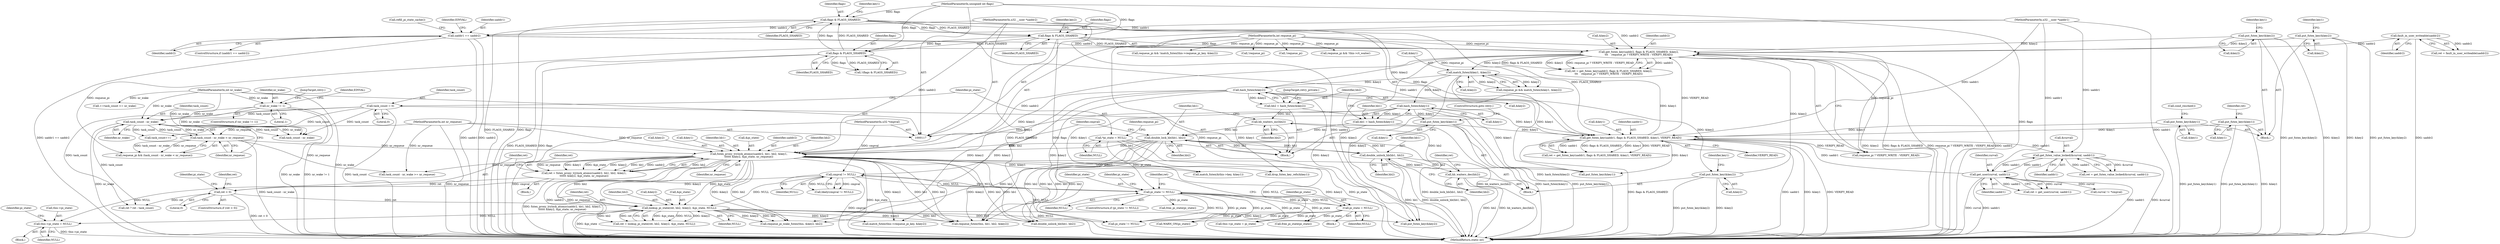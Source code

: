 digraph "0_linux_e9c243a5a6de0be8e584c604d353412584b592f8@pointer" {
"1000502" [label="(Call,this->pi_state = NULL)"];
"1000251" [label="(Call,cmpval != NULL)"];
"1000123" [label="(MethodParameterIn,u32 *cmpval)"];
"1000175" [label="(Call,pi_state != NULL)"];
"1000181" [label="(Call,pi_state = NULL)"];
"1000144" [label="(Call,*pi_state = NULL)"];
"1000338" [label="(Call,lookup_pi_state(ret, hb2, &key2, &pi_state, NULL))"];
"1000326" [label="(Call,ret > 0)"];
"1000312" [label="(Call,ret = futex_proxy_trylock_atomic(uaddr2, hb1, hb2, &key1,\n\t\t\t\t\t\t &key2, &pi_state, nr_requeue))"];
"1000314" [label="(Call,futex_proxy_trylock_atomic(uaddr2, hb1, hb2, &key1,\n\t\t\t\t\t\t &key2, &pi_state, nr_requeue))"];
"1000202" [label="(Call,get_futex_key(uaddr2, flags & FLAGS_SHARED, &key2,\n\t\t\t    requeue_pi ? VERIFY_WRITE : VERIFY_READ))"];
"1000155" [label="(Call,uaddr1 == uaddr2)"];
"1000118" [label="(MethodParameterIn,u32 __user *uaddr1)"];
"1000120" [label="(MethodParameterIn,u32 __user *uaddr2)"];
"1000365" [label="(Call,fault_in_user_writeable(uaddr2))"];
"1000204" [label="(Call,flags & FLAGS_SHARED)"];
"1000188" [label="(Call,flags & FLAGS_SHARED)"];
"1000281" [label="(Call,flags & FLAGS_SHARED)"];
"1000119" [label="(MethodParameterIn,unsigned int flags)"];
"1000285" [label="(Call,put_futex_key(&key2))"];
"1000240" [label="(Call,hash_futex(&key2))"];
"1000222" [label="(Call,match_futex(&key1, &key2))"];
"1000186" [label="(Call,get_futex_key(uaddr1, flags & FLAGS_SHARED, &key1, VERIFY_READ))"];
"1000273" [label="(Call,get_user(curval, uaddr1))"];
"1000258" [label="(Call,get_futex_value_locked(&curval, uaddr1))"];
"1000360" [label="(Call,put_futex_key(&key1))"];
"1000288" [label="(Call,put_futex_key(&key1))"];
"1000235" [label="(Call,hash_futex(&key1))"];
"1000381" [label="(Call,put_futex_key(&key1))"];
"1000378" [label="(Call,put_futex_key(&key2))"];
"1000357" [label="(Call,put_futex_key(&key2))"];
"1000124" [label="(MethodParameterIn,int requeue_pi)"];
"1000246" [label="(Call,double_lock_hb(hb1, hb2))"];
"1000266" [label="(Call,double_unlock_hb(hb1, hb2))"];
"1000233" [label="(Call,hb1 = hash_futex(&key1))"];
"1000244" [label="(Call,hb_waiters_inc(hb2))"];
"1000238" [label="(Call,hb2 = hash_futex(&key2))"];
"1000269" [label="(Call,hb_waiters_dec(hb2))"];
"1000306" [label="(Call,task_count - nr_wake < nr_requeue)"];
"1000307" [label="(Call,task_count - nr_wake)"];
"1000139" [label="(Call,task_count = 0)"];
"1000167" [label="(Call,nr_wake != 1)"];
"1000121" [label="(MethodParameterIn,int nr_wake)"];
"1000122" [label="(MethodParameterIn,int nr_requeue)"];
"1000251" [label="(Call,cmpval != NULL)"];
"1000258" [label="(Call,get_futex_value_locked(&curval, uaddr1))"];
"1000140" [label="(Identifier,task_count)"];
"1000537" [label="(Call,put_futex_key(&key1))"];
"1000172" [label="(Identifier,EINVAL)"];
"1000181" [label="(Call,pi_state = NULL)"];
"1000364" [label="(Identifier,ret)"];
"1000139" [label="(Call,task_count = 0)"];
"1000192" [label="(Identifier,key1)"];
"1000408" [label="(Call,requeue_pi && !this->rt_waiter)"];
"1000189" [label="(Identifier,flags)"];
"1000378" [label="(Call,put_futex_key(&key2))"];
"1000290" [label="(Identifier,key1)"];
"1000169" [label="(Literal,1)"];
"1000202" [label="(Call,get_futex_key(uaddr2, flags & FLAGS_SHARED, &key2,\n\t\t\t    requeue_pi ? VERIFY_WRITE : VERIFY_READ))"];
"1000174" [label="(ControlStructure,if (pi_state != NULL))"];
"1000121" [label="(MethodParameterIn,int nr_wake)"];
"1000340" [label="(Identifier,hb2)"];
"1000220" [label="(Call,requeue_pi && match_futex(&key1, &key2))"];
"1000122" [label="(MethodParameterIn,int nr_requeue)"];
"1000348" [label="(Block,)"];
"1000326" [label="(Call,ret > 0)"];
"1000269" [label="(Call,hb_waiters_dec(hb2))"];
"1000443" [label="(Call,requeue_pi && !match_futex(this->requeue_pi_key, &key2))"];
"1000124" [label="(MethodParameterIn,int requeue_pi)"];
"1000307" [label="(Call,task_count - nr_wake)"];
"1000313" [label="(Identifier,ret)"];
"1000316" [label="(Identifier,hb1)"];
"1000266" [label="(Call,double_unlock_hb(hb1, hb2))"];
"1000250" [label="(Call,likely(cmpval != NULL))"];
"1000186" [label="(Call,get_futex_key(uaddr1, flags & FLAGS_SHARED, &key1, VERIFY_READ))"];
"1000182" [label="(Identifier,pi_state)"];
"1000162" [label="(Call,refill_pi_state_cache())"];
"1000209" [label="(Call,requeue_pi ? VERIFY_WRITE : VERIFY_READ)"];
"1000206" [label="(Identifier,FLAGS_SHARED)"];
"1000208" [label="(Identifier,key2)"];
"1000141" [label="(Literal,0)"];
"1000510" [label="(Call,requeue_futex(this, hb1, hb2, &key2))"];
"1000261" [label="(Identifier,uaddr1)"];
"1000252" [label="(Identifier,cmpval)"];
"1000244" [label="(Call,hb_waiters_inc(hb2))"];
"1000361" [label="(Call,&key1)"];
"1000363" [label="(Call,ret = fault_in_user_writeable(uaddr2))"];
"1000282" [label="(Identifier,flags)"];
"1000125" [label="(Block,)"];
"1000330" [label="(Call,WARN_ON(pi_state))"];
"1000291" [label="(ControlStructure,goto retry;)"];
"1000285" [label="(Call,put_futex_key(&key2))"];
"1000238" [label="(Call,hb2 = hash_futex(&key2))"];
"1000384" [label="(Call,cond_resched())"];
"1000271" [label="(Call,ret = get_user(curval, uaddr1))"];
"1000203" [label="(Identifier,uaddr2)"];
"1000223" [label="(Call,&key1)"];
"1000507" [label="(Call,free_pi_state(pi_state))"];
"1000338" [label="(Call,lookup_pi_state(ret, hb2, &key2, &pi_state, NULL))"];
"1000533" [label="(Call,put_futex_key(&key2))"];
"1000325" [label="(ControlStructure,if (ret > 0))"];
"1000322" [label="(Call,&pi_state)"];
"1000243" [label="(JumpTarget,retry_private:)"];
"1000365" [label="(Call,fault_in_user_writeable(uaddr2))"];
"1000501" [label="(Block,)"];
"1000331" [label="(Identifier,pi_state)"];
"1000286" [label="(Call,&key2)"];
"1000248" [label="(Identifier,hb2)"];
"1000358" [label="(Call,&key2)"];
"1000160" [label="(Identifier,EINVAL)"];
"1000185" [label="(Identifier,ret)"];
"1000222" [label="(Call,match_futex(&key1, &key2))"];
"1000280" [label="(Call,!(flags & FLAGS_SHARED))"];
"1000247" [label="(Identifier,hb1)"];
"1000245" [label="(Identifier,hb2)"];
"1000293" [label="(Call,curval != *cmpval)"];
"1000502" [label="(Call,this->pi_state = NULL)"];
"1000166" [label="(ControlStructure,if (nr_wake != 1))"];
"1000253" [label="(Identifier,NULL)"];
"1000191" [label="(Call,&key1)"];
"1000379" [label="(Call,&key2)"];
"1000310" [label="(Identifier,nr_requeue)"];
"1000416" [label="(Call,!requeue_pi)"];
"1000503" [label="(Call,this->pi_state)"];
"1000383" [label="(Identifier,key1)"];
"1000360" [label="(Call,put_futex_key(&key1))"];
"1000552" [label="(MethodReturn,static int)"];
"1000177" [label="(Identifier,NULL)"];
"1000317" [label="(Identifier,hb2)"];
"1000306" [label="(Call,task_count - nr_wake < nr_requeue)"];
"1000341" [label="(Call,&key2)"];
"1000236" [label="(Call,&key1)"];
"1000270" [label="(Identifier,hb2)"];
"1000432" [label="(Call,++task_count <= nr_wake)"];
"1000466" [label="(Call,this->pi_state = pi_state)"];
"1000167" [label="(Call,nr_wake != 1)"];
"1000190" [label="(Identifier,FLAGS_SHARED)"];
"1000390" [label="(Call,task_count - nr_wake >= nr_requeue)"];
"1000265" [label="(Block,)"];
"1000382" [label="(Call,&key1)"];
"1000187" [label="(Identifier,uaddr1)"];
"1000506" [label="(Identifier,NULL)"];
"1000508" [label="(Identifier,pi_state)"];
"1000183" [label="(Identifier,NULL)"];
"1000188" [label="(Call,flags & FLAGS_SHARED)"];
"1000283" [label="(Identifier,FLAGS_SHARED)"];
"1000152" [label="(Identifier,requeue_pi)"];
"1000204" [label="(Call,flags & FLAGS_SHARED)"];
"1000146" [label="(Identifier,NULL)"];
"1000328" [label="(Literal,0)"];
"1000256" [label="(Call,ret = get_futex_value_locked(&curval, uaddr1))"];
"1000436" [label="(Call,!requeue_pi)"];
"1000156" [label="(Identifier,uaddr1)"];
"1000118" [label="(MethodParameterIn,u32 __user *uaddr1)"];
"1000289" [label="(Call,&key1)"];
"1000357" [label="(Call,put_futex_key(&key2))"];
"1000175" [label="(Call,pi_state != NULL)"];
"1000235" [label="(Call,hash_futex(&key1))"];
"1000490" [label="(Call,requeue_pi_wake_futex(this, &key2, hb2))"];
"1000542" [label="(Call,pi_state != NULL)"];
"1000234" [label="(Identifier,hb1)"];
"1000178" [label="(Block,)"];
"1000207" [label="(Call,&key2)"];
"1000345" [label="(Identifier,NULL)"];
"1000157" [label="(Identifier,uaddr2)"];
"1000334" [label="(Call,task_count++)"];
"1000120" [label="(MethodParameterIn,u32 __user *uaddr2)"];
"1000205" [label="(Identifier,flags)"];
"1000519" [label="(Call,double_unlock_hb(hb1, hb2))"];
"1000381" [label="(Call,put_futex_key(&key1))"];
"1000343" [label="(Call,&pi_state)"];
"1000529" [label="(Call,drop_futex_key_refs(&key1))"];
"1000548" [label="(Call,ret ? ret : task_count)"];
"1000184" [label="(Call,ret = get_futex_key(uaddr1, flags & FLAGS_SHARED, &key1, VERIFY_READ))"];
"1000324" [label="(Identifier,nr_requeue)"];
"1000339" [label="(Identifier,ret)"];
"1000246" [label="(Call,double_lock_hb(hb1, hb2))"];
"1000154" [label="(ControlStructure,if (uaddr1 == uaddr2))"];
"1000233" [label="(Call,hb1 = hash_futex(&key1))"];
"1000267" [label="(Identifier,hb1)"];
"1000155" [label="(Call,uaddr1 == uaddr2)"];
"1000273" [label="(Call,get_user(curval, uaddr1))"];
"1000311" [label="(Block,)"];
"1000312" [label="(Call,ret = futex_proxy_trylock_atomic(uaddr2, hb1, hb2, &key1,\n\t\t\t\t\t\t &key2, &pi_state, nr_requeue))"];
"1000315" [label="(Identifier,uaddr2)"];
"1000179" [label="(Call,free_pi_state(pi_state))"];
"1000145" [label="(Identifier,pi_state)"];
"1000320" [label="(Call,&key2)"];
"1000366" [label="(Identifier,uaddr2)"];
"1000240" [label="(Call,hash_futex(&key2))"];
"1000288" [label="(Call,put_futex_key(&key1))"];
"1000119" [label="(MethodParameterIn,unsigned int flags)"];
"1000318" [label="(Call,&key1)"];
"1000144" [label="(Call,*pi_state = NULL)"];
"1000168" [label="(Identifier,nr_wake)"];
"1000304" [label="(Call,requeue_pi && (task_count - nr_wake < nr_requeue))"];
"1000268" [label="(Identifier,hb2)"];
"1000275" [label="(Identifier,uaddr1)"];
"1000176" [label="(Identifier,pi_state)"];
"1000347" [label="(Identifier,ret)"];
"1000272" [label="(Identifier,ret)"];
"1000259" [label="(Call,&curval)"];
"1000173" [label="(JumpTarget,retry:)"];
"1000398" [label="(Call,match_futex(&this->key, &key1))"];
"1000336" [label="(Call,ret = lookup_pi_state(ret, hb2, &key2, &pi_state, NULL))"];
"1000225" [label="(Call,&key2)"];
"1000281" [label="(Call,flags & FLAGS_SHARED)"];
"1000241" [label="(Call,&key2)"];
"1000309" [label="(Identifier,nr_wake)"];
"1000200" [label="(Call,ret = get_futex_key(uaddr2, flags & FLAGS_SHARED, &key2,\n\t\t\t    requeue_pi ? VERIFY_WRITE : VERIFY_READ))"];
"1000391" [label="(Call,task_count - nr_wake)"];
"1000239" [label="(Identifier,hb2)"];
"1000446" [label="(Call,match_futex(this->requeue_pi_key, &key2))"];
"1000314" [label="(Call,futex_proxy_trylock_atomic(uaddr2, hb1, hb2, &key1,\n\t\t\t\t\t\t &key2, &pi_state, nr_requeue))"];
"1000123" [label="(MethodParameterIn,u32 *cmpval)"];
"1000180" [label="(Identifier,pi_state)"];
"1000362" [label="(Identifier,key1)"];
"1000193" [label="(Identifier,VERIFY_READ)"];
"1000308" [label="(Identifier,task_count)"];
"1000327" [label="(Identifier,ret)"];
"1000274" [label="(Identifier,curval)"];
"1000502" -> "1000501"  [label="AST: "];
"1000502" -> "1000506"  [label="CFG: "];
"1000503" -> "1000502"  [label="AST: "];
"1000506" -> "1000502"  [label="AST: "];
"1000508" -> "1000502"  [label="CFG: "];
"1000502" -> "1000552"  [label="DDG: this->pi_state"];
"1000251" -> "1000502"  [label="DDG: NULL"];
"1000338" -> "1000502"  [label="DDG: NULL"];
"1000251" -> "1000250"  [label="AST: "];
"1000251" -> "1000253"  [label="CFG: "];
"1000252" -> "1000251"  [label="AST: "];
"1000253" -> "1000251"  [label="AST: "];
"1000250" -> "1000251"  [label="CFG: "];
"1000251" -> "1000552"  [label="DDG: cmpval"];
"1000251" -> "1000175"  [label="DDG: NULL"];
"1000251" -> "1000250"  [label="DDG: cmpval"];
"1000251" -> "1000250"  [label="DDG: NULL"];
"1000123" -> "1000251"  [label="DDG: cmpval"];
"1000175" -> "1000251"  [label="DDG: NULL"];
"1000251" -> "1000338"  [label="DDG: NULL"];
"1000251" -> "1000542"  [label="DDG: NULL"];
"1000123" -> "1000117"  [label="AST: "];
"1000123" -> "1000552"  [label="DDG: cmpval"];
"1000175" -> "1000174"  [label="AST: "];
"1000175" -> "1000177"  [label="CFG: "];
"1000176" -> "1000175"  [label="AST: "];
"1000177" -> "1000175"  [label="AST: "];
"1000180" -> "1000175"  [label="CFG: "];
"1000185" -> "1000175"  [label="CFG: "];
"1000181" -> "1000175"  [label="DDG: pi_state"];
"1000144" -> "1000175"  [label="DDG: pi_state"];
"1000175" -> "1000179"  [label="DDG: pi_state"];
"1000175" -> "1000181"  [label="DDG: NULL"];
"1000175" -> "1000330"  [label="DDG: pi_state"];
"1000175" -> "1000466"  [label="DDG: pi_state"];
"1000175" -> "1000507"  [label="DDG: pi_state"];
"1000175" -> "1000542"  [label="DDG: pi_state"];
"1000175" -> "1000542"  [label="DDG: NULL"];
"1000181" -> "1000178"  [label="AST: "];
"1000181" -> "1000183"  [label="CFG: "];
"1000182" -> "1000181"  [label="AST: "];
"1000183" -> "1000181"  [label="AST: "];
"1000185" -> "1000181"  [label="CFG: "];
"1000181" -> "1000330"  [label="DDG: pi_state"];
"1000181" -> "1000466"  [label="DDG: pi_state"];
"1000181" -> "1000507"  [label="DDG: pi_state"];
"1000181" -> "1000542"  [label="DDG: pi_state"];
"1000144" -> "1000125"  [label="AST: "];
"1000144" -> "1000146"  [label="CFG: "];
"1000145" -> "1000144"  [label="AST: "];
"1000146" -> "1000144"  [label="AST: "];
"1000152" -> "1000144"  [label="CFG: "];
"1000144" -> "1000552"  [label="DDG: pi_state"];
"1000144" -> "1000552"  [label="DDG: NULL"];
"1000338" -> "1000336"  [label="AST: "];
"1000338" -> "1000345"  [label="CFG: "];
"1000339" -> "1000338"  [label="AST: "];
"1000340" -> "1000338"  [label="AST: "];
"1000341" -> "1000338"  [label="AST: "];
"1000343" -> "1000338"  [label="AST: "];
"1000345" -> "1000338"  [label="AST: "];
"1000336" -> "1000338"  [label="CFG: "];
"1000338" -> "1000552"  [label="DDG: &pi_state"];
"1000338" -> "1000336"  [label="DDG: &pi_state"];
"1000338" -> "1000336"  [label="DDG: NULL"];
"1000338" -> "1000336"  [label="DDG: &key2"];
"1000338" -> "1000336"  [label="DDG: hb2"];
"1000338" -> "1000336"  [label="DDG: ret"];
"1000326" -> "1000338"  [label="DDG: ret"];
"1000314" -> "1000338"  [label="DDG: hb2"];
"1000314" -> "1000338"  [label="DDG: &key2"];
"1000314" -> "1000338"  [label="DDG: &pi_state"];
"1000338" -> "1000446"  [label="DDG: &key2"];
"1000338" -> "1000490"  [label="DDG: &key2"];
"1000338" -> "1000490"  [label="DDG: hb2"];
"1000338" -> "1000510"  [label="DDG: hb2"];
"1000338" -> "1000510"  [label="DDG: &key2"];
"1000338" -> "1000519"  [label="DDG: hb2"];
"1000338" -> "1000533"  [label="DDG: &key2"];
"1000338" -> "1000542"  [label="DDG: NULL"];
"1000326" -> "1000325"  [label="AST: "];
"1000326" -> "1000328"  [label="CFG: "];
"1000327" -> "1000326"  [label="AST: "];
"1000328" -> "1000326"  [label="AST: "];
"1000331" -> "1000326"  [label="CFG: "];
"1000347" -> "1000326"  [label="CFG: "];
"1000326" -> "1000552"  [label="DDG: ret > 0"];
"1000312" -> "1000326"  [label="DDG: ret"];
"1000326" -> "1000548"  [label="DDG: ret"];
"1000312" -> "1000311"  [label="AST: "];
"1000312" -> "1000314"  [label="CFG: "];
"1000313" -> "1000312"  [label="AST: "];
"1000314" -> "1000312"  [label="AST: "];
"1000327" -> "1000312"  [label="CFG: "];
"1000312" -> "1000552"  [label="DDG: futex_proxy_trylock_atomic(uaddr2, hb1, hb2, &key1,\n\t\t\t\t\t\t &key2, &pi_state, nr_requeue)"];
"1000314" -> "1000312"  [label="DDG: hb2"];
"1000314" -> "1000312"  [label="DDG: nr_requeue"];
"1000314" -> "1000312"  [label="DDG: &key1"];
"1000314" -> "1000312"  [label="DDG: &pi_state"];
"1000314" -> "1000312"  [label="DDG: &key2"];
"1000314" -> "1000312"  [label="DDG: hb1"];
"1000314" -> "1000312"  [label="DDG: uaddr2"];
"1000314" -> "1000324"  [label="CFG: "];
"1000315" -> "1000314"  [label="AST: "];
"1000316" -> "1000314"  [label="AST: "];
"1000317" -> "1000314"  [label="AST: "];
"1000318" -> "1000314"  [label="AST: "];
"1000320" -> "1000314"  [label="AST: "];
"1000322" -> "1000314"  [label="AST: "];
"1000324" -> "1000314"  [label="AST: "];
"1000314" -> "1000552"  [label="DDG: uaddr2"];
"1000314" -> "1000552"  [label="DDG: nr_requeue"];
"1000314" -> "1000552"  [label="DDG: &pi_state"];
"1000202" -> "1000314"  [label="DDG: uaddr2"];
"1000120" -> "1000314"  [label="DDG: uaddr2"];
"1000246" -> "1000314"  [label="DDG: hb1"];
"1000246" -> "1000314"  [label="DDG: hb2"];
"1000235" -> "1000314"  [label="DDG: &key1"];
"1000240" -> "1000314"  [label="DDG: &key2"];
"1000306" -> "1000314"  [label="DDG: nr_requeue"];
"1000122" -> "1000314"  [label="DDG: nr_requeue"];
"1000314" -> "1000390"  [label="DDG: nr_requeue"];
"1000314" -> "1000398"  [label="DDG: &key1"];
"1000314" -> "1000446"  [label="DDG: &key2"];
"1000314" -> "1000490"  [label="DDG: &key2"];
"1000314" -> "1000490"  [label="DDG: hb2"];
"1000314" -> "1000510"  [label="DDG: hb1"];
"1000314" -> "1000510"  [label="DDG: hb2"];
"1000314" -> "1000510"  [label="DDG: &key2"];
"1000314" -> "1000519"  [label="DDG: hb1"];
"1000314" -> "1000519"  [label="DDG: hb2"];
"1000314" -> "1000529"  [label="DDG: &key1"];
"1000314" -> "1000533"  [label="DDG: &key2"];
"1000314" -> "1000537"  [label="DDG: &key1"];
"1000202" -> "1000200"  [label="AST: "];
"1000202" -> "1000209"  [label="CFG: "];
"1000203" -> "1000202"  [label="AST: "];
"1000204" -> "1000202"  [label="AST: "];
"1000207" -> "1000202"  [label="AST: "];
"1000209" -> "1000202"  [label="AST: "];
"1000200" -> "1000202"  [label="CFG: "];
"1000202" -> "1000552"  [label="DDG: requeue_pi ? VERIFY_WRITE : VERIFY_READ"];
"1000202" -> "1000552"  [label="DDG: uaddr2"];
"1000202" -> "1000552"  [label="DDG: &key2"];
"1000202" -> "1000552"  [label="DDG: flags & FLAGS_SHARED"];
"1000202" -> "1000200"  [label="DDG: uaddr2"];
"1000202" -> "1000200"  [label="DDG: flags & FLAGS_SHARED"];
"1000202" -> "1000200"  [label="DDG: &key2"];
"1000202" -> "1000200"  [label="DDG: requeue_pi ? VERIFY_WRITE : VERIFY_READ"];
"1000155" -> "1000202"  [label="DDG: uaddr2"];
"1000365" -> "1000202"  [label="DDG: uaddr2"];
"1000120" -> "1000202"  [label="DDG: uaddr2"];
"1000204" -> "1000202"  [label="DDG: flags"];
"1000204" -> "1000202"  [label="DDG: FLAGS_SHARED"];
"1000285" -> "1000202"  [label="DDG: &key2"];
"1000378" -> "1000202"  [label="DDG: &key2"];
"1000357" -> "1000202"  [label="DDG: &key2"];
"1000124" -> "1000202"  [label="DDG: requeue_pi"];
"1000186" -> "1000202"  [label="DDG: VERIFY_READ"];
"1000202" -> "1000222"  [label="DDG: &key2"];
"1000202" -> "1000240"  [label="DDG: &key2"];
"1000202" -> "1000533"  [label="DDG: &key2"];
"1000155" -> "1000154"  [label="AST: "];
"1000155" -> "1000157"  [label="CFG: "];
"1000156" -> "1000155"  [label="AST: "];
"1000157" -> "1000155"  [label="AST: "];
"1000160" -> "1000155"  [label="CFG: "];
"1000162" -> "1000155"  [label="CFG: "];
"1000155" -> "1000552"  [label="DDG: uaddr2"];
"1000155" -> "1000552"  [label="DDG: uaddr1 == uaddr2"];
"1000155" -> "1000552"  [label="DDG: uaddr1"];
"1000118" -> "1000155"  [label="DDG: uaddr1"];
"1000120" -> "1000155"  [label="DDG: uaddr2"];
"1000155" -> "1000186"  [label="DDG: uaddr1"];
"1000118" -> "1000117"  [label="AST: "];
"1000118" -> "1000552"  [label="DDG: uaddr1"];
"1000118" -> "1000186"  [label="DDG: uaddr1"];
"1000118" -> "1000258"  [label="DDG: uaddr1"];
"1000118" -> "1000273"  [label="DDG: uaddr1"];
"1000120" -> "1000117"  [label="AST: "];
"1000120" -> "1000552"  [label="DDG: uaddr2"];
"1000365" -> "1000363"  [label="AST: "];
"1000365" -> "1000366"  [label="CFG: "];
"1000366" -> "1000365"  [label="AST: "];
"1000363" -> "1000365"  [label="CFG: "];
"1000365" -> "1000552"  [label="DDG: uaddr2"];
"1000365" -> "1000363"  [label="DDG: uaddr2"];
"1000204" -> "1000206"  [label="CFG: "];
"1000205" -> "1000204"  [label="AST: "];
"1000206" -> "1000204"  [label="AST: "];
"1000208" -> "1000204"  [label="CFG: "];
"1000204" -> "1000552"  [label="DDG: FLAGS_SHARED"];
"1000204" -> "1000552"  [label="DDG: flags"];
"1000188" -> "1000204"  [label="DDG: flags"];
"1000188" -> "1000204"  [label="DDG: FLAGS_SHARED"];
"1000119" -> "1000204"  [label="DDG: flags"];
"1000204" -> "1000281"  [label="DDG: flags"];
"1000204" -> "1000281"  [label="DDG: FLAGS_SHARED"];
"1000188" -> "1000186"  [label="AST: "];
"1000188" -> "1000190"  [label="CFG: "];
"1000189" -> "1000188"  [label="AST: "];
"1000190" -> "1000188"  [label="AST: "];
"1000192" -> "1000188"  [label="CFG: "];
"1000188" -> "1000552"  [label="DDG: FLAGS_SHARED"];
"1000188" -> "1000552"  [label="DDG: flags"];
"1000188" -> "1000186"  [label="DDG: flags"];
"1000188" -> "1000186"  [label="DDG: FLAGS_SHARED"];
"1000281" -> "1000188"  [label="DDG: flags"];
"1000281" -> "1000188"  [label="DDG: FLAGS_SHARED"];
"1000119" -> "1000188"  [label="DDG: flags"];
"1000281" -> "1000280"  [label="AST: "];
"1000281" -> "1000283"  [label="CFG: "];
"1000282" -> "1000281"  [label="AST: "];
"1000283" -> "1000281"  [label="AST: "];
"1000280" -> "1000281"  [label="CFG: "];
"1000281" -> "1000552"  [label="DDG: flags"];
"1000281" -> "1000552"  [label="DDG: FLAGS_SHARED"];
"1000281" -> "1000280"  [label="DDG: flags"];
"1000281" -> "1000280"  [label="DDG: FLAGS_SHARED"];
"1000119" -> "1000281"  [label="DDG: flags"];
"1000119" -> "1000117"  [label="AST: "];
"1000119" -> "1000552"  [label="DDG: flags"];
"1000285" -> "1000265"  [label="AST: "];
"1000285" -> "1000286"  [label="CFG: "];
"1000286" -> "1000285"  [label="AST: "];
"1000290" -> "1000285"  [label="CFG: "];
"1000285" -> "1000552"  [label="DDG: &key2"];
"1000285" -> "1000552"  [label="DDG: put_futex_key(&key2)"];
"1000240" -> "1000285"  [label="DDG: &key2"];
"1000240" -> "1000238"  [label="AST: "];
"1000240" -> "1000241"  [label="CFG: "];
"1000241" -> "1000240"  [label="AST: "];
"1000238" -> "1000240"  [label="CFG: "];
"1000240" -> "1000238"  [label="DDG: &key2"];
"1000222" -> "1000240"  [label="DDG: &key2"];
"1000240" -> "1000446"  [label="DDG: &key2"];
"1000240" -> "1000490"  [label="DDG: &key2"];
"1000240" -> "1000510"  [label="DDG: &key2"];
"1000240" -> "1000533"  [label="DDG: &key2"];
"1000222" -> "1000220"  [label="AST: "];
"1000222" -> "1000225"  [label="CFG: "];
"1000223" -> "1000222"  [label="AST: "];
"1000225" -> "1000222"  [label="AST: "];
"1000220" -> "1000222"  [label="CFG: "];
"1000222" -> "1000220"  [label="DDG: &key1"];
"1000222" -> "1000220"  [label="DDG: &key2"];
"1000186" -> "1000222"  [label="DDG: &key1"];
"1000222" -> "1000235"  [label="DDG: &key1"];
"1000222" -> "1000533"  [label="DDG: &key2"];
"1000222" -> "1000537"  [label="DDG: &key1"];
"1000186" -> "1000184"  [label="AST: "];
"1000186" -> "1000193"  [label="CFG: "];
"1000187" -> "1000186"  [label="AST: "];
"1000191" -> "1000186"  [label="AST: "];
"1000193" -> "1000186"  [label="AST: "];
"1000184" -> "1000186"  [label="CFG: "];
"1000186" -> "1000552"  [label="DDG: flags & FLAGS_SHARED"];
"1000186" -> "1000552"  [label="DDG: uaddr1"];
"1000186" -> "1000552"  [label="DDG: &key1"];
"1000186" -> "1000552"  [label="DDG: VERIFY_READ"];
"1000186" -> "1000184"  [label="DDG: uaddr1"];
"1000186" -> "1000184"  [label="DDG: flags & FLAGS_SHARED"];
"1000186" -> "1000184"  [label="DDG: &key1"];
"1000186" -> "1000184"  [label="DDG: VERIFY_READ"];
"1000273" -> "1000186"  [label="DDG: uaddr1"];
"1000360" -> "1000186"  [label="DDG: &key1"];
"1000288" -> "1000186"  [label="DDG: &key1"];
"1000381" -> "1000186"  [label="DDG: &key1"];
"1000186" -> "1000209"  [label="DDG: VERIFY_READ"];
"1000186" -> "1000235"  [label="DDG: &key1"];
"1000186" -> "1000258"  [label="DDG: uaddr1"];
"1000186" -> "1000537"  [label="DDG: &key1"];
"1000273" -> "1000271"  [label="AST: "];
"1000273" -> "1000275"  [label="CFG: "];
"1000274" -> "1000273"  [label="AST: "];
"1000275" -> "1000273"  [label="AST: "];
"1000271" -> "1000273"  [label="CFG: "];
"1000273" -> "1000552"  [label="DDG: uaddr1"];
"1000273" -> "1000552"  [label="DDG: curval"];
"1000273" -> "1000258"  [label="DDG: uaddr1"];
"1000273" -> "1000271"  [label="DDG: curval"];
"1000273" -> "1000271"  [label="DDG: uaddr1"];
"1000258" -> "1000273"  [label="DDG: uaddr1"];
"1000273" -> "1000293"  [label="DDG: curval"];
"1000258" -> "1000256"  [label="AST: "];
"1000258" -> "1000261"  [label="CFG: "];
"1000259" -> "1000258"  [label="AST: "];
"1000261" -> "1000258"  [label="AST: "];
"1000256" -> "1000258"  [label="CFG: "];
"1000258" -> "1000552"  [label="DDG: &curval"];
"1000258" -> "1000552"  [label="DDG: uaddr1"];
"1000258" -> "1000256"  [label="DDG: &curval"];
"1000258" -> "1000256"  [label="DDG: uaddr1"];
"1000360" -> "1000348"  [label="AST: "];
"1000360" -> "1000361"  [label="CFG: "];
"1000361" -> "1000360"  [label="AST: "];
"1000364" -> "1000360"  [label="CFG: "];
"1000360" -> "1000552"  [label="DDG: &key1"];
"1000360" -> "1000552"  [label="DDG: put_futex_key(&key1)"];
"1000288" -> "1000265"  [label="AST: "];
"1000288" -> "1000289"  [label="CFG: "];
"1000289" -> "1000288"  [label="AST: "];
"1000291" -> "1000288"  [label="CFG: "];
"1000288" -> "1000552"  [label="DDG: put_futex_key(&key1)"];
"1000235" -> "1000288"  [label="DDG: &key1"];
"1000235" -> "1000233"  [label="AST: "];
"1000235" -> "1000236"  [label="CFG: "];
"1000236" -> "1000235"  [label="AST: "];
"1000233" -> "1000235"  [label="CFG: "];
"1000235" -> "1000233"  [label="DDG: &key1"];
"1000235" -> "1000398"  [label="DDG: &key1"];
"1000235" -> "1000529"  [label="DDG: &key1"];
"1000235" -> "1000537"  [label="DDG: &key1"];
"1000381" -> "1000348"  [label="AST: "];
"1000381" -> "1000382"  [label="CFG: "];
"1000382" -> "1000381"  [label="AST: "];
"1000384" -> "1000381"  [label="CFG: "];
"1000381" -> "1000552"  [label="DDG: put_futex_key(&key1)"];
"1000378" -> "1000348"  [label="AST: "];
"1000378" -> "1000379"  [label="CFG: "];
"1000379" -> "1000378"  [label="AST: "];
"1000383" -> "1000378"  [label="CFG: "];
"1000378" -> "1000552"  [label="DDG: &key2"];
"1000378" -> "1000552"  [label="DDG: put_futex_key(&key2)"];
"1000357" -> "1000348"  [label="AST: "];
"1000357" -> "1000358"  [label="CFG: "];
"1000358" -> "1000357"  [label="AST: "];
"1000362" -> "1000357"  [label="CFG: "];
"1000357" -> "1000552"  [label="DDG: put_futex_key(&key2)"];
"1000357" -> "1000552"  [label="DDG: &key2"];
"1000124" -> "1000117"  [label="AST: "];
"1000124" -> "1000552"  [label="DDG: requeue_pi"];
"1000124" -> "1000209"  [label="DDG: requeue_pi"];
"1000124" -> "1000220"  [label="DDG: requeue_pi"];
"1000124" -> "1000304"  [label="DDG: requeue_pi"];
"1000124" -> "1000408"  [label="DDG: requeue_pi"];
"1000124" -> "1000416"  [label="DDG: requeue_pi"];
"1000124" -> "1000436"  [label="DDG: requeue_pi"];
"1000124" -> "1000443"  [label="DDG: requeue_pi"];
"1000246" -> "1000125"  [label="AST: "];
"1000246" -> "1000248"  [label="CFG: "];
"1000247" -> "1000246"  [label="AST: "];
"1000248" -> "1000246"  [label="AST: "];
"1000252" -> "1000246"  [label="CFG: "];
"1000246" -> "1000552"  [label="DDG: double_lock_hb(hb1, hb2)"];
"1000266" -> "1000246"  [label="DDG: hb1"];
"1000233" -> "1000246"  [label="DDG: hb1"];
"1000244" -> "1000246"  [label="DDG: hb2"];
"1000246" -> "1000266"  [label="DDG: hb1"];
"1000246" -> "1000266"  [label="DDG: hb2"];
"1000246" -> "1000490"  [label="DDG: hb2"];
"1000246" -> "1000510"  [label="DDG: hb1"];
"1000246" -> "1000510"  [label="DDG: hb2"];
"1000246" -> "1000519"  [label="DDG: hb1"];
"1000246" -> "1000519"  [label="DDG: hb2"];
"1000266" -> "1000265"  [label="AST: "];
"1000266" -> "1000268"  [label="CFG: "];
"1000267" -> "1000266"  [label="AST: "];
"1000268" -> "1000266"  [label="AST: "];
"1000270" -> "1000266"  [label="CFG: "];
"1000266" -> "1000552"  [label="DDG: hb1"];
"1000266" -> "1000552"  [label="DDG: double_unlock_hb(hb1, hb2)"];
"1000266" -> "1000269"  [label="DDG: hb2"];
"1000233" -> "1000125"  [label="AST: "];
"1000234" -> "1000233"  [label="AST: "];
"1000239" -> "1000233"  [label="CFG: "];
"1000233" -> "1000552"  [label="DDG: hash_futex(&key1)"];
"1000244" -> "1000125"  [label="AST: "];
"1000244" -> "1000245"  [label="CFG: "];
"1000245" -> "1000244"  [label="AST: "];
"1000247" -> "1000244"  [label="CFG: "];
"1000244" -> "1000552"  [label="DDG: hb_waiters_inc(hb2)"];
"1000238" -> "1000244"  [label="DDG: hb2"];
"1000269" -> "1000244"  [label="DDG: hb2"];
"1000238" -> "1000125"  [label="AST: "];
"1000239" -> "1000238"  [label="AST: "];
"1000243" -> "1000238"  [label="CFG: "];
"1000238" -> "1000552"  [label="DDG: hash_futex(&key2)"];
"1000269" -> "1000265"  [label="AST: "];
"1000269" -> "1000270"  [label="CFG: "];
"1000270" -> "1000269"  [label="AST: "];
"1000272" -> "1000269"  [label="CFG: "];
"1000269" -> "1000552"  [label="DDG: hb_waiters_dec(hb2)"];
"1000269" -> "1000552"  [label="DDG: hb2"];
"1000306" -> "1000304"  [label="AST: "];
"1000306" -> "1000310"  [label="CFG: "];
"1000307" -> "1000306"  [label="AST: "];
"1000310" -> "1000306"  [label="AST: "];
"1000304" -> "1000306"  [label="CFG: "];
"1000306" -> "1000552"  [label="DDG: task_count - nr_wake"];
"1000306" -> "1000304"  [label="DDG: task_count - nr_wake"];
"1000306" -> "1000304"  [label="DDG: nr_requeue"];
"1000307" -> "1000306"  [label="DDG: task_count"];
"1000307" -> "1000306"  [label="DDG: nr_wake"];
"1000122" -> "1000306"  [label="DDG: nr_requeue"];
"1000306" -> "1000390"  [label="DDG: nr_requeue"];
"1000307" -> "1000309"  [label="CFG: "];
"1000308" -> "1000307"  [label="AST: "];
"1000309" -> "1000307"  [label="AST: "];
"1000310" -> "1000307"  [label="CFG: "];
"1000307" -> "1000552"  [label="DDG: nr_wake"];
"1000139" -> "1000307"  [label="DDG: task_count"];
"1000167" -> "1000307"  [label="DDG: nr_wake"];
"1000121" -> "1000307"  [label="DDG: nr_wake"];
"1000307" -> "1000334"  [label="DDG: task_count"];
"1000307" -> "1000391"  [label="DDG: task_count"];
"1000307" -> "1000391"  [label="DDG: nr_wake"];
"1000307" -> "1000548"  [label="DDG: task_count"];
"1000139" -> "1000125"  [label="AST: "];
"1000139" -> "1000141"  [label="CFG: "];
"1000140" -> "1000139"  [label="AST: "];
"1000141" -> "1000139"  [label="AST: "];
"1000145" -> "1000139"  [label="CFG: "];
"1000139" -> "1000552"  [label="DDG: task_count"];
"1000139" -> "1000334"  [label="DDG: task_count"];
"1000139" -> "1000391"  [label="DDG: task_count"];
"1000139" -> "1000548"  [label="DDG: task_count"];
"1000167" -> "1000166"  [label="AST: "];
"1000167" -> "1000169"  [label="CFG: "];
"1000168" -> "1000167"  [label="AST: "];
"1000169" -> "1000167"  [label="AST: "];
"1000172" -> "1000167"  [label="CFG: "];
"1000173" -> "1000167"  [label="CFG: "];
"1000167" -> "1000552"  [label="DDG: nr_wake"];
"1000167" -> "1000552"  [label="DDG: nr_wake != 1"];
"1000121" -> "1000167"  [label="DDG: nr_wake"];
"1000167" -> "1000391"  [label="DDG: nr_wake"];
"1000121" -> "1000117"  [label="AST: "];
"1000121" -> "1000552"  [label="DDG: nr_wake"];
"1000121" -> "1000391"  [label="DDG: nr_wake"];
"1000121" -> "1000432"  [label="DDG: nr_wake"];
"1000122" -> "1000117"  [label="AST: "];
"1000122" -> "1000552"  [label="DDG: nr_requeue"];
"1000122" -> "1000390"  [label="DDG: nr_requeue"];
}
